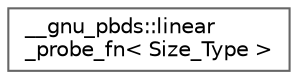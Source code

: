 digraph "Graphical Class Hierarchy"
{
 // LATEX_PDF_SIZE
  bgcolor="transparent";
  edge [fontname=Helvetica,fontsize=10,labelfontname=Helvetica,labelfontsize=10];
  node [fontname=Helvetica,fontsize=10,shape=box,height=0.2,width=0.4];
  rankdir="LR";
  Node0 [id="Node000000",label="__gnu_pbds::linear\l_probe_fn\< Size_Type \>",height=0.2,width=0.4,color="grey40", fillcolor="white", style="filled",URL="$class____gnu__pbds_1_1linear__probe__fn.html",tooltip="A probe sequence policy using fixed increments."];
}
